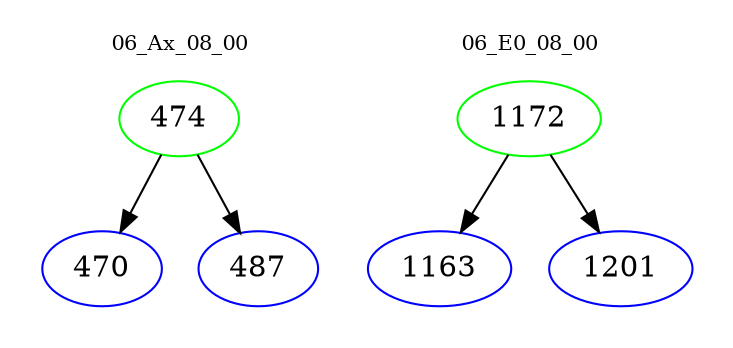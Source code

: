 digraph{
subgraph cluster_0 {
color = white
label = "06_Ax_08_00";
fontsize=10;
T0_474 [label="474", color="green"]
T0_474 -> T0_470 [color="black"]
T0_470 [label="470", color="blue"]
T0_474 -> T0_487 [color="black"]
T0_487 [label="487", color="blue"]
}
subgraph cluster_1 {
color = white
label = "06_E0_08_00";
fontsize=10;
T1_1172 [label="1172", color="green"]
T1_1172 -> T1_1163 [color="black"]
T1_1163 [label="1163", color="blue"]
T1_1172 -> T1_1201 [color="black"]
T1_1201 [label="1201", color="blue"]
}
}
